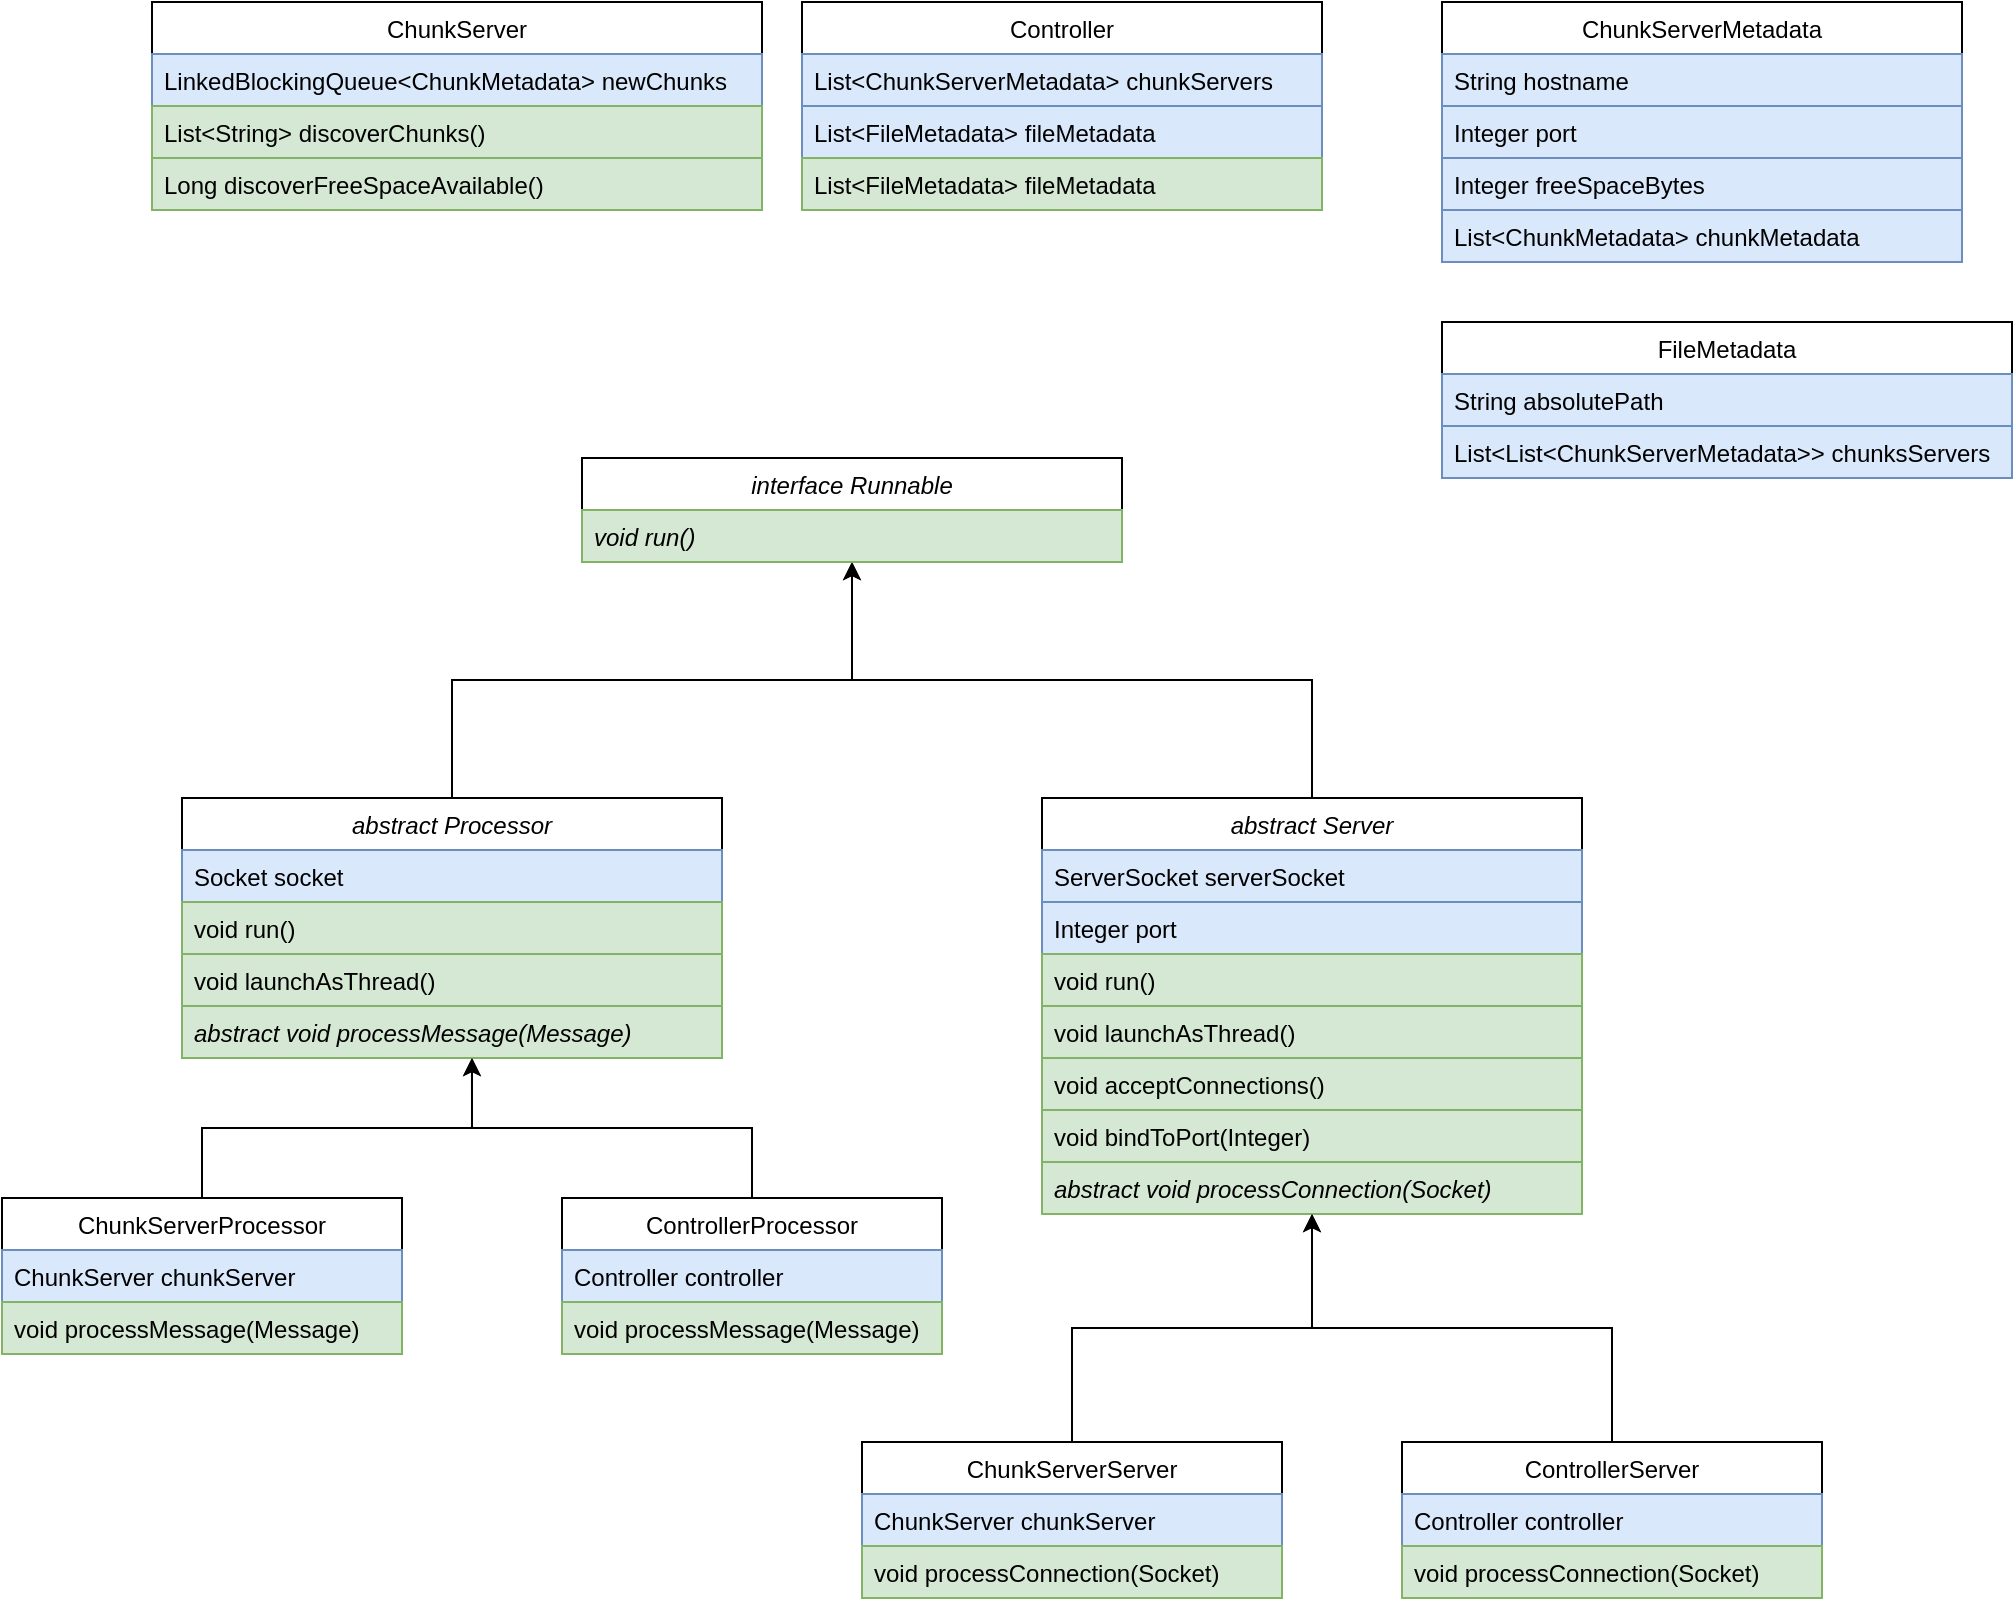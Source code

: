 <mxfile version="15.1.3" type="device"><diagram id="Q_IDgT_Flw_h4HuiwANH" name="Page-1"><mxGraphModel dx="1106" dy="747" grid="1" gridSize="10" guides="1" tooltips="1" connect="1" arrows="1" fold="1" page="1" pageScale="1" pageWidth="850" pageHeight="1100" math="0" shadow="0"><root><mxCell id="0"/><mxCell id="1" parent="0"/><mxCell id="u7sugchCwqOfb5AUtD0d-2" value="Controller" style="swimlane;fontStyle=0;childLayout=stackLayout;horizontal=1;startSize=26;horizontalStack=0;resizeParent=1;resizeParentMax=0;resizeLast=0;collapsible=1;marginBottom=0;" parent="1" vertex="1"><mxGeometry x="480" y="160" width="260" height="104" as="geometry"/></mxCell><mxCell id="u7sugchCwqOfb5AUtD0d-88" value="List&lt;ChunkServerMetadata&gt; chunkServers" style="text;strokeColor=#6c8ebf;fillColor=#dae8fc;align=left;verticalAlign=top;spacingLeft=4;spacingRight=4;overflow=hidden;rotatable=0;points=[[0,0.5],[1,0.5]];portConstraint=eastwest;" parent="u7sugchCwqOfb5AUtD0d-2" vertex="1"><mxGeometry y="26" width="260" height="26" as="geometry"/></mxCell><mxCell id="u7sugchCwqOfb5AUtD0d-4" value="List&lt;FileMetadata&gt; fileMetadata" style="text;strokeColor=#6c8ebf;fillColor=#dae8fc;align=left;verticalAlign=top;spacingLeft=4;spacingRight=4;overflow=hidden;rotatable=0;points=[[0,0.5],[1,0.5]];portConstraint=eastwest;" parent="u7sugchCwqOfb5AUtD0d-2" vertex="1"><mxGeometry y="52" width="260" height="26" as="geometry"/></mxCell><mxCell id="u7sugchCwqOfb5AUtD0d-95" value="List&lt;FileMetadata&gt; fileMetadata" style="text;strokeColor=#82b366;fillColor=#d5e8d4;align=left;verticalAlign=top;spacingLeft=4;spacingRight=4;overflow=hidden;rotatable=0;points=[[0,0.5],[1,0.5]];portConstraint=eastwest;" parent="u7sugchCwqOfb5AUtD0d-2" vertex="1"><mxGeometry y="78" width="260" height="26" as="geometry"/></mxCell><mxCell id="u7sugchCwqOfb5AUtD0d-6" value="ChunkServer" style="swimlane;fontStyle=0;childLayout=stackLayout;horizontal=1;startSize=26;horizontalStack=0;resizeParent=1;resizeParentMax=0;resizeLast=0;collapsible=1;marginBottom=0;" parent="1" vertex="1"><mxGeometry x="155" y="160" width="305" height="104" as="geometry"><mxRectangle x="120" y="80" width="100" height="26" as="alternateBounds"/></mxGeometry></mxCell><mxCell id="u7sugchCwqOfb5AUtD0d-8" value="LinkedBlockingQueue&lt;ChunkMetadata&gt; newChunks" style="text;strokeColor=#6c8ebf;fillColor=#dae8fc;align=left;verticalAlign=top;spacingLeft=4;spacingRight=4;overflow=hidden;rotatable=0;points=[[0,0.5],[1,0.5]];portConstraint=eastwest;" parent="u7sugchCwqOfb5AUtD0d-6" vertex="1"><mxGeometry y="26" width="305" height="26" as="geometry"/></mxCell><mxCell id="MNMh9Uxhdm_DdzybSauA-1" value="List&lt;String&gt; discoverChunks()" style="text;strokeColor=#82b366;fillColor=#d5e8d4;align=left;verticalAlign=top;spacingLeft=4;spacingRight=4;overflow=hidden;rotatable=0;points=[[0,0.5],[1,0.5]];portConstraint=eastwest;" vertex="1" parent="u7sugchCwqOfb5AUtD0d-6"><mxGeometry y="52" width="305" height="26" as="geometry"/></mxCell><mxCell id="MNMh9Uxhdm_DdzybSauA-2" value="Long discoverFreeSpaceAvailable()" style="text;strokeColor=#82b366;fillColor=#d5e8d4;align=left;verticalAlign=top;spacingLeft=4;spacingRight=4;overflow=hidden;rotatable=0;points=[[0,0.5],[1,0.5]];portConstraint=eastwest;" vertex="1" parent="u7sugchCwqOfb5AUtD0d-6"><mxGeometry y="78" width="305" height="26" as="geometry"/></mxCell><mxCell id="u7sugchCwqOfb5AUtD0d-32" value="ChunkServerMetadata" style="swimlane;fontStyle=0;childLayout=stackLayout;horizontal=1;startSize=26;horizontalStack=0;resizeParent=1;resizeParentMax=0;resizeLast=0;collapsible=1;marginBottom=0;" parent="1" vertex="1"><mxGeometry x="800" y="160" width="260" height="130" as="geometry"/></mxCell><mxCell id="u7sugchCwqOfb5AUtD0d-34" value="String hostname" style="text;strokeColor=#6c8ebf;fillColor=#dae8fc;align=left;verticalAlign=top;spacingLeft=4;spacingRight=4;overflow=hidden;rotatable=0;points=[[0,0.5],[1,0.5]];portConstraint=eastwest;" parent="u7sugchCwqOfb5AUtD0d-32" vertex="1"><mxGeometry y="26" width="260" height="26" as="geometry"/></mxCell><mxCell id="u7sugchCwqOfb5AUtD0d-35" value="Integer port" style="text;strokeColor=#6c8ebf;fillColor=#dae8fc;align=left;verticalAlign=top;spacingLeft=4;spacingRight=4;overflow=hidden;rotatable=0;points=[[0,0.5],[1,0.5]];portConstraint=eastwest;" parent="u7sugchCwqOfb5AUtD0d-32" vertex="1"><mxGeometry y="52" width="260" height="26" as="geometry"/></mxCell><mxCell id="u7sugchCwqOfb5AUtD0d-44" value="Integer freeSpaceBytes" style="text;strokeColor=#6c8ebf;fillColor=#dae8fc;align=left;verticalAlign=top;spacingLeft=4;spacingRight=4;overflow=hidden;rotatable=0;points=[[0,0.5],[1,0.5]];portConstraint=eastwest;" parent="u7sugchCwqOfb5AUtD0d-32" vertex="1"><mxGeometry y="78" width="260" height="26" as="geometry"/></mxCell><mxCell id="u7sugchCwqOfb5AUtD0d-33" value="List&lt;ChunkMetadata&gt; chunkMetadata" style="text;strokeColor=#6c8ebf;fillColor=#dae8fc;align=left;verticalAlign=top;spacingLeft=4;spacingRight=4;overflow=hidden;rotatable=0;points=[[0,0.5],[1,0.5]];portConstraint=eastwest;" parent="u7sugchCwqOfb5AUtD0d-32" vertex="1"><mxGeometry y="104" width="260" height="26" as="geometry"/></mxCell><mxCell id="u7sugchCwqOfb5AUtD0d-37" value="FileMetadata" style="swimlane;fontStyle=0;childLayout=stackLayout;horizontal=1;startSize=26;horizontalStack=0;resizeParent=1;resizeParentMax=0;resizeLast=0;collapsible=1;marginBottom=0;" parent="1" vertex="1"><mxGeometry x="800" y="320" width="285" height="78" as="geometry"/></mxCell><mxCell id="u7sugchCwqOfb5AUtD0d-38" value="String absolutePath" style="text;strokeColor=#6c8ebf;fillColor=#dae8fc;align=left;verticalAlign=top;spacingLeft=4;spacingRight=4;overflow=hidden;rotatable=0;points=[[0,0.5],[1,0.5]];portConstraint=eastwest;" parent="u7sugchCwqOfb5AUtD0d-37" vertex="1"><mxGeometry y="26" width="285" height="26" as="geometry"/></mxCell><mxCell id="u7sugchCwqOfb5AUtD0d-39" value="List&lt;List&lt;ChunkServerMetadata&gt;&gt; chunksServers" style="text;strokeColor=#6c8ebf;fillColor=#dae8fc;align=left;verticalAlign=top;spacingLeft=4;spacingRight=4;overflow=hidden;rotatable=0;points=[[0,0.5],[1,0.5]];portConstraint=eastwest;" parent="u7sugchCwqOfb5AUtD0d-37" vertex="1"><mxGeometry y="52" width="285" height="26" as="geometry"/></mxCell><mxCell id="u7sugchCwqOfb5AUtD0d-77" style="edgeStyle=orthogonalEdgeStyle;rounded=0;orthogonalLoop=1;jettySize=auto;html=1;exitX=0.5;exitY=0;exitDx=0;exitDy=0;entryX=0.537;entryY=1;entryDx=0;entryDy=0;entryPerimeter=0;" parent="1" source="u7sugchCwqOfb5AUtD0d-45" target="u7sugchCwqOfb5AUtD0d-76" edge="1"><mxGeometry relative="1" as="geometry"/></mxCell><mxCell id="u7sugchCwqOfb5AUtD0d-45" value="ChunkServerProcessor" style="swimlane;fontStyle=0;childLayout=stackLayout;horizontal=1;startSize=26;horizontalStack=0;resizeParent=1;resizeParentMax=0;resizeLast=0;collapsible=1;marginBottom=0;" parent="1" vertex="1"><mxGeometry x="80" y="758" width="200" height="78" as="geometry"><mxRectangle x="120" y="80" width="100" height="26" as="alternateBounds"/></mxGeometry></mxCell><mxCell id="u7sugchCwqOfb5AUtD0d-46" value="ChunkServer chunkServer" style="text;strokeColor=#6c8ebf;fillColor=#dae8fc;align=left;verticalAlign=top;spacingLeft=4;spacingRight=4;overflow=hidden;rotatable=0;points=[[0,0.5],[1,0.5]];portConstraint=eastwest;" parent="u7sugchCwqOfb5AUtD0d-45" vertex="1"><mxGeometry y="26" width="200" height="26" as="geometry"/></mxCell><mxCell id="u7sugchCwqOfb5AUtD0d-93" value="void processMessage(Message)" style="text;strokeColor=#82b366;fillColor=#d5e8d4;align=left;verticalAlign=top;spacingLeft=4;spacingRight=4;overflow=hidden;rotatable=0;points=[[0,0.5],[1,0.5]];portConstraint=eastwest;" parent="u7sugchCwqOfb5AUtD0d-45" vertex="1"><mxGeometry y="52" width="200" height="26" as="geometry"/></mxCell><mxCell id="u7sugchCwqOfb5AUtD0d-84" style="edgeStyle=orthogonalEdgeStyle;rounded=0;orthogonalLoop=1;jettySize=auto;html=1;exitX=0.5;exitY=0;exitDx=0;exitDy=0;entryX=0.5;entryY=1;entryDx=0;entryDy=0;" parent="1" source="u7sugchCwqOfb5AUtD0d-50" target="u7sugchCwqOfb5AUtD0d-55" edge="1"><mxGeometry relative="1" as="geometry"/></mxCell><mxCell id="u7sugchCwqOfb5AUtD0d-50" value="ChunkServerServer" style="swimlane;fontStyle=0;childLayout=stackLayout;horizontal=1;startSize=26;horizontalStack=0;resizeParent=1;resizeParentMax=0;resizeLast=0;collapsible=1;marginBottom=0;" parent="1" vertex="1"><mxGeometry x="510" y="880" width="210" height="78" as="geometry"><mxRectangle x="120" y="80" width="100" height="26" as="alternateBounds"/></mxGeometry></mxCell><mxCell id="u7sugchCwqOfb5AUtD0d-54" value="ChunkServer chunkServer" style="text;strokeColor=#6c8ebf;fillColor=#dae8fc;align=left;verticalAlign=top;spacingLeft=4;spacingRight=4;overflow=hidden;rotatable=0;points=[[0,0.5],[1,0.5]];portConstraint=eastwest;fontStyle=0" parent="u7sugchCwqOfb5AUtD0d-50" vertex="1"><mxGeometry y="26" width="210" height="26" as="geometry"/></mxCell><mxCell id="u7sugchCwqOfb5AUtD0d-90" value="void processConnection(Socket)" style="text;strokeColor=#82b366;fillColor=#d5e8d4;align=left;verticalAlign=top;spacingLeft=4;spacingRight=4;overflow=hidden;rotatable=0;points=[[0,0.5],[1,0.5]];portConstraint=eastwest;fontStyle=0" parent="u7sugchCwqOfb5AUtD0d-50" vertex="1"><mxGeometry y="52" width="210" height="26" as="geometry"/></mxCell><mxCell id="u7sugchCwqOfb5AUtD0d-83" style="edgeStyle=orthogonalEdgeStyle;rounded=0;orthogonalLoop=1;jettySize=auto;html=1;exitX=0.5;exitY=0;exitDx=0;exitDy=0;entryX=0.5;entryY=1;entryDx=0;entryDy=0;" parent="1" source="u7sugchCwqOfb5AUtD0d-55" target="u7sugchCwqOfb5AUtD0d-70" edge="1"><mxGeometry relative="1" as="geometry"/></mxCell><mxCell id="u7sugchCwqOfb5AUtD0d-55" value="abstract Server" style="swimlane;fontStyle=2;childLayout=stackLayout;horizontal=1;startSize=26;horizontalStack=0;resizeParent=1;resizeParentMax=0;resizeLast=0;collapsible=1;marginBottom=0;" parent="1" vertex="1"><mxGeometry x="600" y="558" width="270" height="208" as="geometry"><mxRectangle x="120" y="80" width="100" height="26" as="alternateBounds"/></mxGeometry></mxCell><mxCell id="u7sugchCwqOfb5AUtD0d-56" value="ServerSocket serverSocket" style="text;strokeColor=#6c8ebf;fillColor=#dae8fc;align=left;verticalAlign=top;spacingLeft=4;spacingRight=4;overflow=hidden;rotatable=0;points=[[0,0.5],[1,0.5]];portConstraint=eastwest;" parent="u7sugchCwqOfb5AUtD0d-55" vertex="1"><mxGeometry y="26" width="270" height="26" as="geometry"/></mxCell><mxCell id="u7sugchCwqOfb5AUtD0d-57" value="Integer port" style="text;fillColor=#dae8fc;align=left;verticalAlign=top;spacingLeft=4;spacingRight=4;overflow=hidden;rotatable=0;points=[[0,0.5],[1,0.5]];portConstraint=eastwest;strokeColor=#6c8ebf;" parent="u7sugchCwqOfb5AUtD0d-55" vertex="1"><mxGeometry y="52" width="270" height="26" as="geometry"/></mxCell><mxCell id="u7sugchCwqOfb5AUtD0d-80" value="void run()" style="text;strokeColor=#82b366;fillColor=#d5e8d4;align=left;verticalAlign=top;spacingLeft=4;spacingRight=4;overflow=hidden;rotatable=0;points=[[0,0.5],[1,0.5]];portConstraint=eastwest;fontStyle=0" parent="u7sugchCwqOfb5AUtD0d-55" vertex="1"><mxGeometry y="78" width="270" height="26" as="geometry"/></mxCell><mxCell id="u7sugchCwqOfb5AUtD0d-81" value="void launchAsThread()" style="text;strokeColor=#82b366;fillColor=#d5e8d4;align=left;verticalAlign=top;spacingLeft=4;spacingRight=4;overflow=hidden;rotatable=0;points=[[0,0.5],[1,0.5]];portConstraint=eastwest;fontStyle=0" parent="u7sugchCwqOfb5AUtD0d-55" vertex="1"><mxGeometry y="104" width="270" height="26" as="geometry"/></mxCell><mxCell id="u7sugchCwqOfb5AUtD0d-79" value="void acceptConnections()" style="text;strokeColor=#82b366;fillColor=#d5e8d4;align=left;verticalAlign=top;spacingLeft=4;spacingRight=4;overflow=hidden;rotatable=0;points=[[0,0.5],[1,0.5]];portConstraint=eastwest;fontStyle=0" parent="u7sugchCwqOfb5AUtD0d-55" vertex="1"><mxGeometry y="130" width="270" height="26" as="geometry"/></mxCell><mxCell id="u7sugchCwqOfb5AUtD0d-59" value="void bindToPort(Integer)" style="text;strokeColor=#82b366;fillColor=#d5e8d4;align=left;verticalAlign=top;spacingLeft=4;spacingRight=4;overflow=hidden;rotatable=0;points=[[0,0.5],[1,0.5]];portConstraint=eastwest;fontStyle=0" parent="u7sugchCwqOfb5AUtD0d-55" vertex="1"><mxGeometry y="156" width="270" height="26" as="geometry"/></mxCell><mxCell id="u7sugchCwqOfb5AUtD0d-82" value="abstract void processConnection(Socket)" style="text;strokeColor=#82b366;fillColor=#d5e8d4;align=left;verticalAlign=top;spacingLeft=4;spacingRight=4;overflow=hidden;rotatable=0;points=[[0,0.5],[1,0.5]];portConstraint=eastwest;fontStyle=2" parent="u7sugchCwqOfb5AUtD0d-55" vertex="1"><mxGeometry y="182" width="270" height="26" as="geometry"/></mxCell><mxCell id="u7sugchCwqOfb5AUtD0d-75" style="edgeStyle=orthogonalEdgeStyle;rounded=0;orthogonalLoop=1;jettySize=auto;html=1;exitX=0.5;exitY=0;exitDx=0;exitDy=0;entryX=0.5;entryY=1;entryDx=0;entryDy=0;entryPerimeter=0;" parent="1" source="u7sugchCwqOfb5AUtD0d-60" target="u7sugchCwqOfb5AUtD0d-71" edge="1"><mxGeometry relative="1" as="geometry"/></mxCell><mxCell id="u7sugchCwqOfb5AUtD0d-60" value="abstract Processor" style="swimlane;fontStyle=2;childLayout=stackLayout;horizontal=1;startSize=26;horizontalStack=0;resizeParent=1;resizeParentMax=0;resizeLast=0;collapsible=1;marginBottom=0;" parent="1" vertex="1"><mxGeometry x="170" y="558" width="270" height="130" as="geometry"><mxRectangle x="120" y="80" width="100" height="26" as="alternateBounds"/></mxGeometry></mxCell><mxCell id="u7sugchCwqOfb5AUtD0d-61" value="Socket socket" style="text;fillColor=#dae8fc;align=left;verticalAlign=top;spacingLeft=4;spacingRight=4;overflow=hidden;rotatable=0;points=[[0,0.5],[1,0.5]];portConstraint=eastwest;strokeColor=#6c8ebf;" parent="u7sugchCwqOfb5AUtD0d-60" vertex="1"><mxGeometry y="26" width="270" height="26" as="geometry"/></mxCell><mxCell id="u7sugchCwqOfb5AUtD0d-62" value="void run()" style="text;strokeColor=#82b366;fillColor=#d5e8d4;align=left;verticalAlign=top;spacingLeft=4;spacingRight=4;overflow=hidden;rotatable=0;points=[[0,0.5],[1,0.5]];portConstraint=eastwest;" parent="u7sugchCwqOfb5AUtD0d-60" vertex="1"><mxGeometry y="52" width="270" height="26" as="geometry"/></mxCell><mxCell id="u7sugchCwqOfb5AUtD0d-64" value="void launchAsThread()" style="text;strokeColor=#82b366;fillColor=#d5e8d4;align=left;verticalAlign=top;spacingLeft=4;spacingRight=4;overflow=hidden;rotatable=0;points=[[0,0.5],[1,0.5]];portConstraint=eastwest;fontStyle=0" parent="u7sugchCwqOfb5AUtD0d-60" vertex="1"><mxGeometry y="78" width="270" height="26" as="geometry"/></mxCell><mxCell id="u7sugchCwqOfb5AUtD0d-76" value="abstract void processMessage(Message)" style="text;strokeColor=#82b366;fillColor=#d5e8d4;align=left;verticalAlign=top;spacingLeft=4;spacingRight=4;overflow=hidden;rotatable=0;points=[[0,0.5],[1,0.5]];portConstraint=eastwest;fontStyle=2" parent="u7sugchCwqOfb5AUtD0d-60" vertex="1"><mxGeometry y="104" width="270" height="26" as="geometry"/></mxCell><mxCell id="u7sugchCwqOfb5AUtD0d-78" style="edgeStyle=orthogonalEdgeStyle;rounded=0;orthogonalLoop=1;jettySize=auto;html=1;exitX=0.5;exitY=0;exitDx=0;exitDy=0;entryX=0.537;entryY=1;entryDx=0;entryDy=0;entryPerimeter=0;" parent="1" source="u7sugchCwqOfb5AUtD0d-65" target="u7sugchCwqOfb5AUtD0d-76" edge="1"><mxGeometry relative="1" as="geometry"/></mxCell><mxCell id="u7sugchCwqOfb5AUtD0d-65" value="ControllerProcessor" style="swimlane;fontStyle=0;childLayout=stackLayout;horizontal=1;startSize=26;horizontalStack=0;resizeParent=1;resizeParentMax=0;resizeLast=0;collapsible=1;marginBottom=0;" parent="1" vertex="1"><mxGeometry x="360" y="758" width="190" height="78" as="geometry"><mxRectangle x="120" y="80" width="100" height="26" as="alternateBounds"/></mxGeometry></mxCell><mxCell id="u7sugchCwqOfb5AUtD0d-66" value="Controller controller" style="text;strokeColor=#6c8ebf;fillColor=#dae8fc;align=left;verticalAlign=top;spacingLeft=4;spacingRight=4;overflow=hidden;rotatable=0;points=[[0,0.5],[1,0.5]];portConstraint=eastwest;" parent="u7sugchCwqOfb5AUtD0d-65" vertex="1"><mxGeometry y="26" width="190" height="26" as="geometry"/></mxCell><mxCell id="u7sugchCwqOfb5AUtD0d-92" value="void processMessage(Message)" style="text;strokeColor=#82b366;fillColor=#d5e8d4;align=left;verticalAlign=top;spacingLeft=4;spacingRight=4;overflow=hidden;rotatable=0;points=[[0,0.5],[1,0.5]];portConstraint=eastwest;" parent="u7sugchCwqOfb5AUtD0d-65" vertex="1"><mxGeometry y="52" width="190" height="26" as="geometry"/></mxCell><mxCell id="u7sugchCwqOfb5AUtD0d-70" value="interface Runnable" style="swimlane;fontStyle=2;childLayout=stackLayout;horizontal=1;startSize=26;horizontalStack=0;resizeParent=1;resizeParentMax=0;resizeLast=0;collapsible=1;marginBottom=0;" parent="1" vertex="1"><mxGeometry x="370" y="388" width="270" height="52" as="geometry"><mxRectangle x="120" y="80" width="100" height="26" as="alternateBounds"/></mxGeometry></mxCell><mxCell id="u7sugchCwqOfb5AUtD0d-71" value="void run()" style="text;strokeColor=#82b366;fillColor=#d5e8d4;align=left;verticalAlign=top;spacingLeft=4;spacingRight=4;overflow=hidden;rotatable=0;points=[[0,0.5],[1,0.5]];portConstraint=eastwest;fontStyle=2" parent="u7sugchCwqOfb5AUtD0d-70" vertex="1"><mxGeometry y="26" width="270" height="26" as="geometry"/></mxCell><mxCell id="u7sugchCwqOfb5AUtD0d-87" style="edgeStyle=orthogonalEdgeStyle;rounded=0;orthogonalLoop=1;jettySize=auto;html=1;exitX=0.5;exitY=0;exitDx=0;exitDy=0;entryX=0.5;entryY=1;entryDx=0;entryDy=0;" parent="1" source="u7sugchCwqOfb5AUtD0d-85" target="u7sugchCwqOfb5AUtD0d-55" edge="1"><mxGeometry relative="1" as="geometry"/></mxCell><mxCell id="u7sugchCwqOfb5AUtD0d-85" value="ControllerServer" style="swimlane;fontStyle=0;childLayout=stackLayout;horizontal=1;startSize=26;horizontalStack=0;resizeParent=1;resizeParentMax=0;resizeLast=0;collapsible=1;marginBottom=0;" parent="1" vertex="1"><mxGeometry x="780" y="880" width="210" height="78" as="geometry"><mxRectangle x="120" y="80" width="100" height="26" as="alternateBounds"/></mxGeometry></mxCell><mxCell id="u7sugchCwqOfb5AUtD0d-86" value="Controller controller" style="text;strokeColor=#6c8ebf;fillColor=#dae8fc;align=left;verticalAlign=top;spacingLeft=4;spacingRight=4;overflow=hidden;rotatable=0;points=[[0,0.5],[1,0.5]];portConstraint=eastwest;fontStyle=0" parent="u7sugchCwqOfb5AUtD0d-85" vertex="1"><mxGeometry y="26" width="210" height="26" as="geometry"/></mxCell><mxCell id="u7sugchCwqOfb5AUtD0d-91" value="void processConnection(Socket)" style="text;strokeColor=#82b366;fillColor=#d5e8d4;align=left;verticalAlign=top;spacingLeft=4;spacingRight=4;overflow=hidden;rotatable=0;points=[[0,0.5],[1,0.5]];portConstraint=eastwest;fontStyle=0" parent="u7sugchCwqOfb5AUtD0d-85" vertex="1"><mxGeometry y="52" width="210" height="26" as="geometry"/></mxCell></root></mxGraphModel></diagram></mxfile>